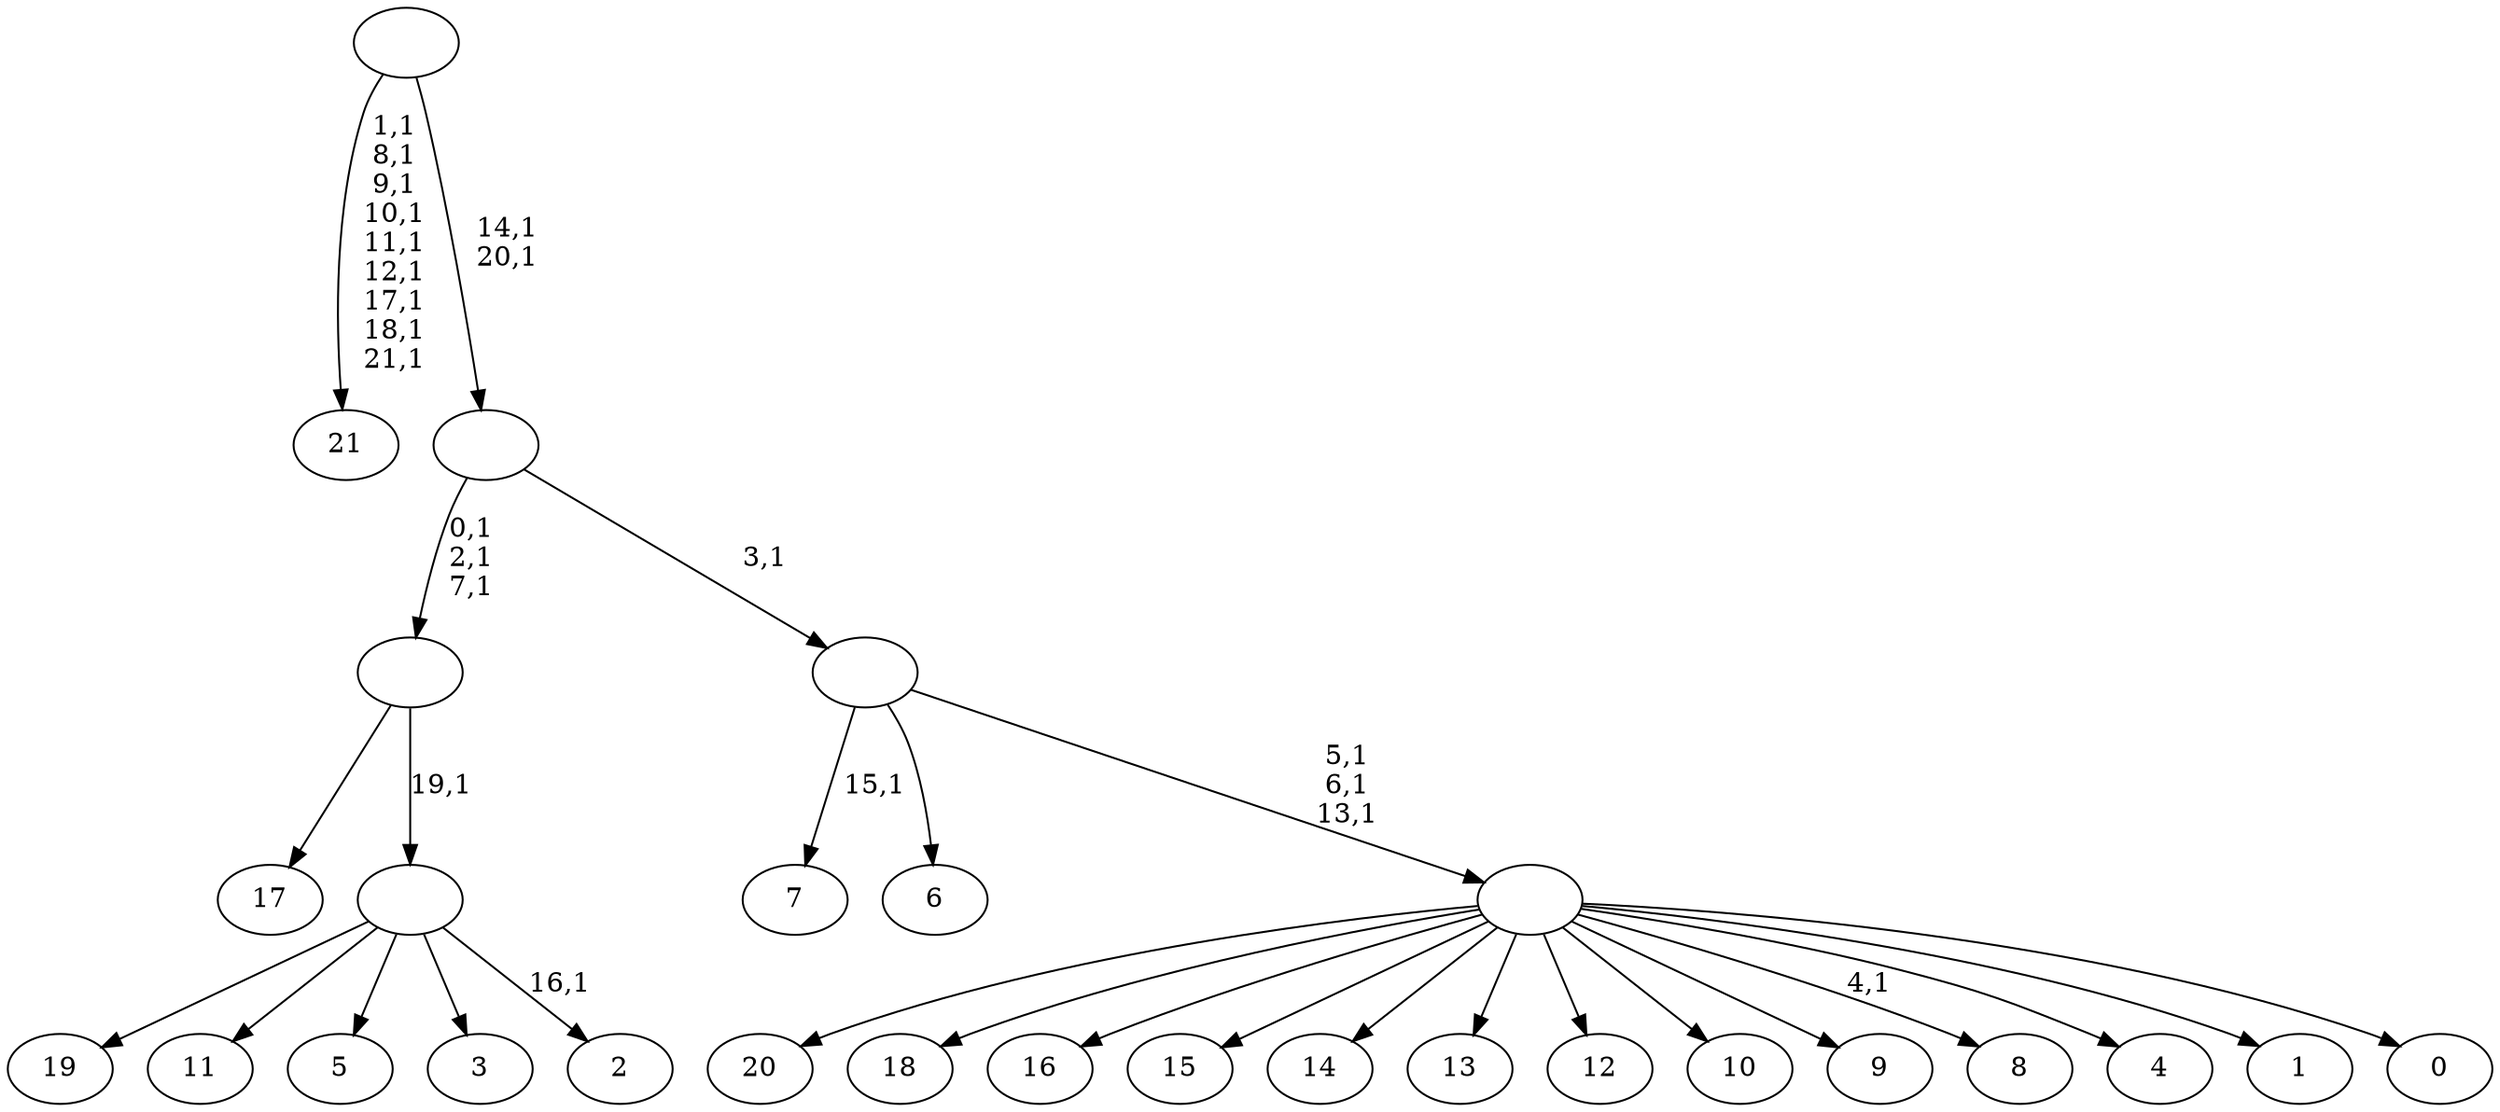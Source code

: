digraph T {
	44 [label="21"]
	34 [label="20"]
	33 [label="19"]
	32 [label="18"]
	31 [label="17"]
	30 [label="16"]
	29 [label="15"]
	28 [label="14"]
	27 [label="13"]
	26 [label="12"]
	25 [label="11"]
	24 [label="10"]
	23 [label="9"]
	22 [label="8"]
	20 [label="7"]
	18 [label="6"]
	17 [label="5"]
	16 [label="4"]
	15 [label="3"]
	14 [label="2"]
	12 [label=""]
	11 [label=""]
	8 [label="1"]
	7 [label="0"]
	6 [label=""]
	3 [label=""]
	2 [label=""]
	0 [label=""]
	12 -> 14 [label="16,1"]
	12 -> 33 [label=""]
	12 -> 25 [label=""]
	12 -> 17 [label=""]
	12 -> 15 [label=""]
	11 -> 31 [label=""]
	11 -> 12 [label="19,1"]
	6 -> 22 [label="4,1"]
	6 -> 34 [label=""]
	6 -> 32 [label=""]
	6 -> 30 [label=""]
	6 -> 29 [label=""]
	6 -> 28 [label=""]
	6 -> 27 [label=""]
	6 -> 26 [label=""]
	6 -> 24 [label=""]
	6 -> 23 [label=""]
	6 -> 16 [label=""]
	6 -> 8 [label=""]
	6 -> 7 [label=""]
	3 -> 6 [label="5,1\n6,1\n13,1"]
	3 -> 20 [label="15,1"]
	3 -> 18 [label=""]
	2 -> 11 [label="0,1\n2,1\n7,1"]
	2 -> 3 [label="3,1"]
	0 -> 2 [label="14,1\n20,1"]
	0 -> 44 [label="1,1\n8,1\n9,1\n10,1\n11,1\n12,1\n17,1\n18,1\n21,1"]
}
